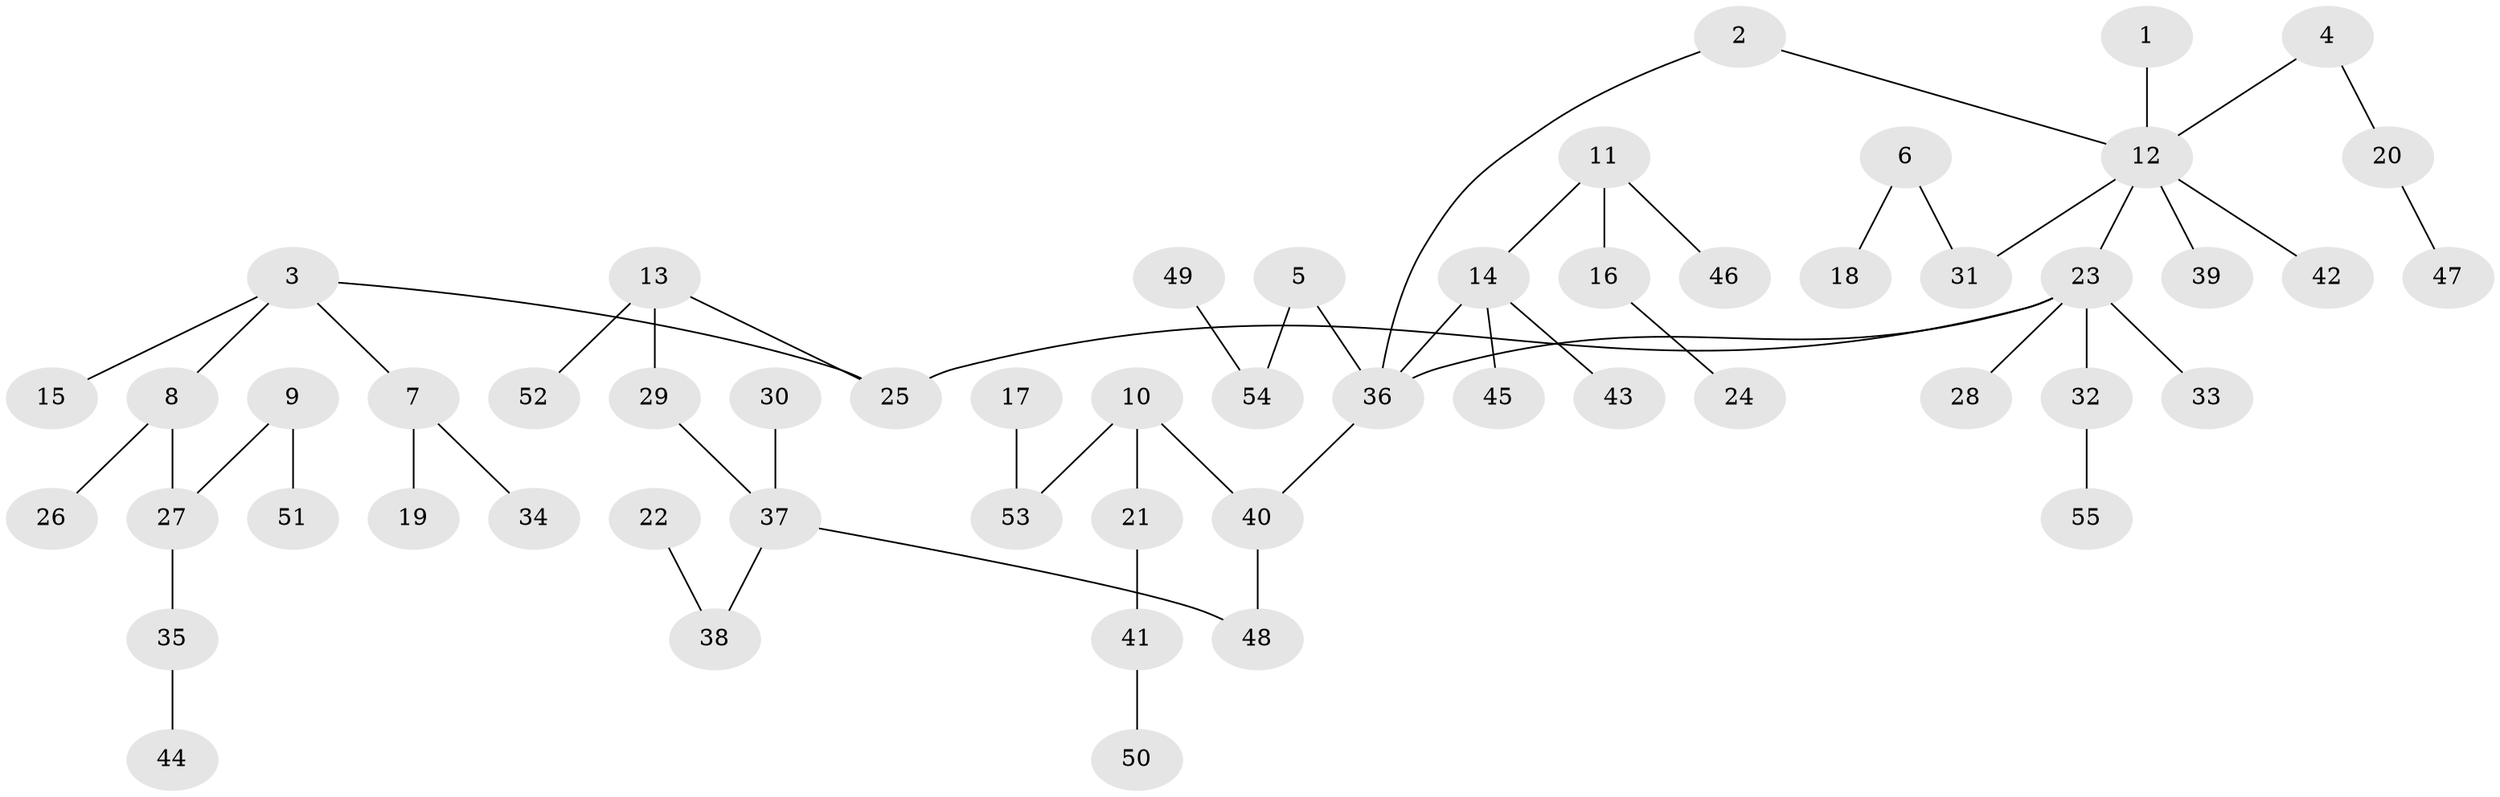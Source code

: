 // original degree distribution, {8: 0.00909090909090909, 7: 0.00909090909090909, 1: 0.43636363636363634, 5: 0.02727272727272727, 2: 0.3, 3: 0.18181818181818182, 4: 0.02727272727272727, 6: 0.00909090909090909}
// Generated by graph-tools (version 1.1) at 2025/00/03/09/25 03:00:59]
// undirected, 55 vertices, 56 edges
graph export_dot {
graph [start="1"]
  node [color=gray90,style=filled];
  1;
  2;
  3;
  4;
  5;
  6;
  7;
  8;
  9;
  10;
  11;
  12;
  13;
  14;
  15;
  16;
  17;
  18;
  19;
  20;
  21;
  22;
  23;
  24;
  25;
  26;
  27;
  28;
  29;
  30;
  31;
  32;
  33;
  34;
  35;
  36;
  37;
  38;
  39;
  40;
  41;
  42;
  43;
  44;
  45;
  46;
  47;
  48;
  49;
  50;
  51;
  52;
  53;
  54;
  55;
  1 -- 12 [weight=1.0];
  2 -- 12 [weight=1.0];
  2 -- 36 [weight=1.0];
  3 -- 7 [weight=1.0];
  3 -- 8 [weight=1.0];
  3 -- 15 [weight=1.0];
  3 -- 25 [weight=1.0];
  4 -- 12 [weight=1.0];
  4 -- 20 [weight=1.0];
  5 -- 36 [weight=1.0];
  5 -- 54 [weight=1.0];
  6 -- 18 [weight=1.0];
  6 -- 31 [weight=1.0];
  7 -- 19 [weight=1.0];
  7 -- 34 [weight=1.0];
  8 -- 26 [weight=1.0];
  8 -- 27 [weight=1.0];
  9 -- 27 [weight=1.0];
  9 -- 51 [weight=1.0];
  10 -- 21 [weight=1.0];
  10 -- 40 [weight=1.0];
  10 -- 53 [weight=1.0];
  11 -- 14 [weight=1.0];
  11 -- 16 [weight=1.0];
  11 -- 46 [weight=1.0];
  12 -- 23 [weight=1.0];
  12 -- 31 [weight=1.0];
  12 -- 39 [weight=1.0];
  12 -- 42 [weight=1.0];
  13 -- 25 [weight=1.0];
  13 -- 29 [weight=1.0];
  13 -- 52 [weight=1.0];
  14 -- 36 [weight=1.0];
  14 -- 43 [weight=1.0];
  14 -- 45 [weight=1.0];
  16 -- 24 [weight=1.0];
  17 -- 53 [weight=1.0];
  20 -- 47 [weight=1.0];
  21 -- 41 [weight=1.0];
  22 -- 38 [weight=1.0];
  23 -- 25 [weight=1.0];
  23 -- 28 [weight=1.0];
  23 -- 32 [weight=1.0];
  23 -- 33 [weight=1.0];
  23 -- 36 [weight=1.0];
  27 -- 35 [weight=1.0];
  29 -- 37 [weight=1.0];
  30 -- 37 [weight=1.0];
  32 -- 55 [weight=1.0];
  35 -- 44 [weight=1.0];
  36 -- 40 [weight=1.0];
  37 -- 38 [weight=1.0];
  37 -- 48 [weight=1.0];
  40 -- 48 [weight=1.0];
  41 -- 50 [weight=1.0];
  49 -- 54 [weight=1.0];
}
